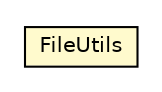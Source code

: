 #!/usr/local/bin/dot
#
# Class diagram 
# Generated by UMLGraph version R5_6-24-gf6e263 (http://www.umlgraph.org/)
#

digraph G {
	edge [fontname="Helvetica",fontsize=10,labelfontname="Helvetica",labelfontsize=10];
	node [fontname="Helvetica",fontsize=10,shape=plaintext];
	nodesep=0.25;
	ranksep=0.5;
	// org.universAAL.middleware.brokers.control.FileUtils
	c193434 [label=<<table title="org.universAAL.middleware.brokers.control.FileUtils" border="0" cellborder="1" cellspacing="0" cellpadding="2" port="p" bgcolor="lemonChiffon" href="./FileUtils.html">
		<tr><td><table border="0" cellspacing="0" cellpadding="1">
<tr><td align="center" balign="center"> FileUtils </td></tr>
		</table></td></tr>
		</table>>, URL="./FileUtils.html", fontname="Helvetica", fontcolor="black", fontsize=10.0];
}

